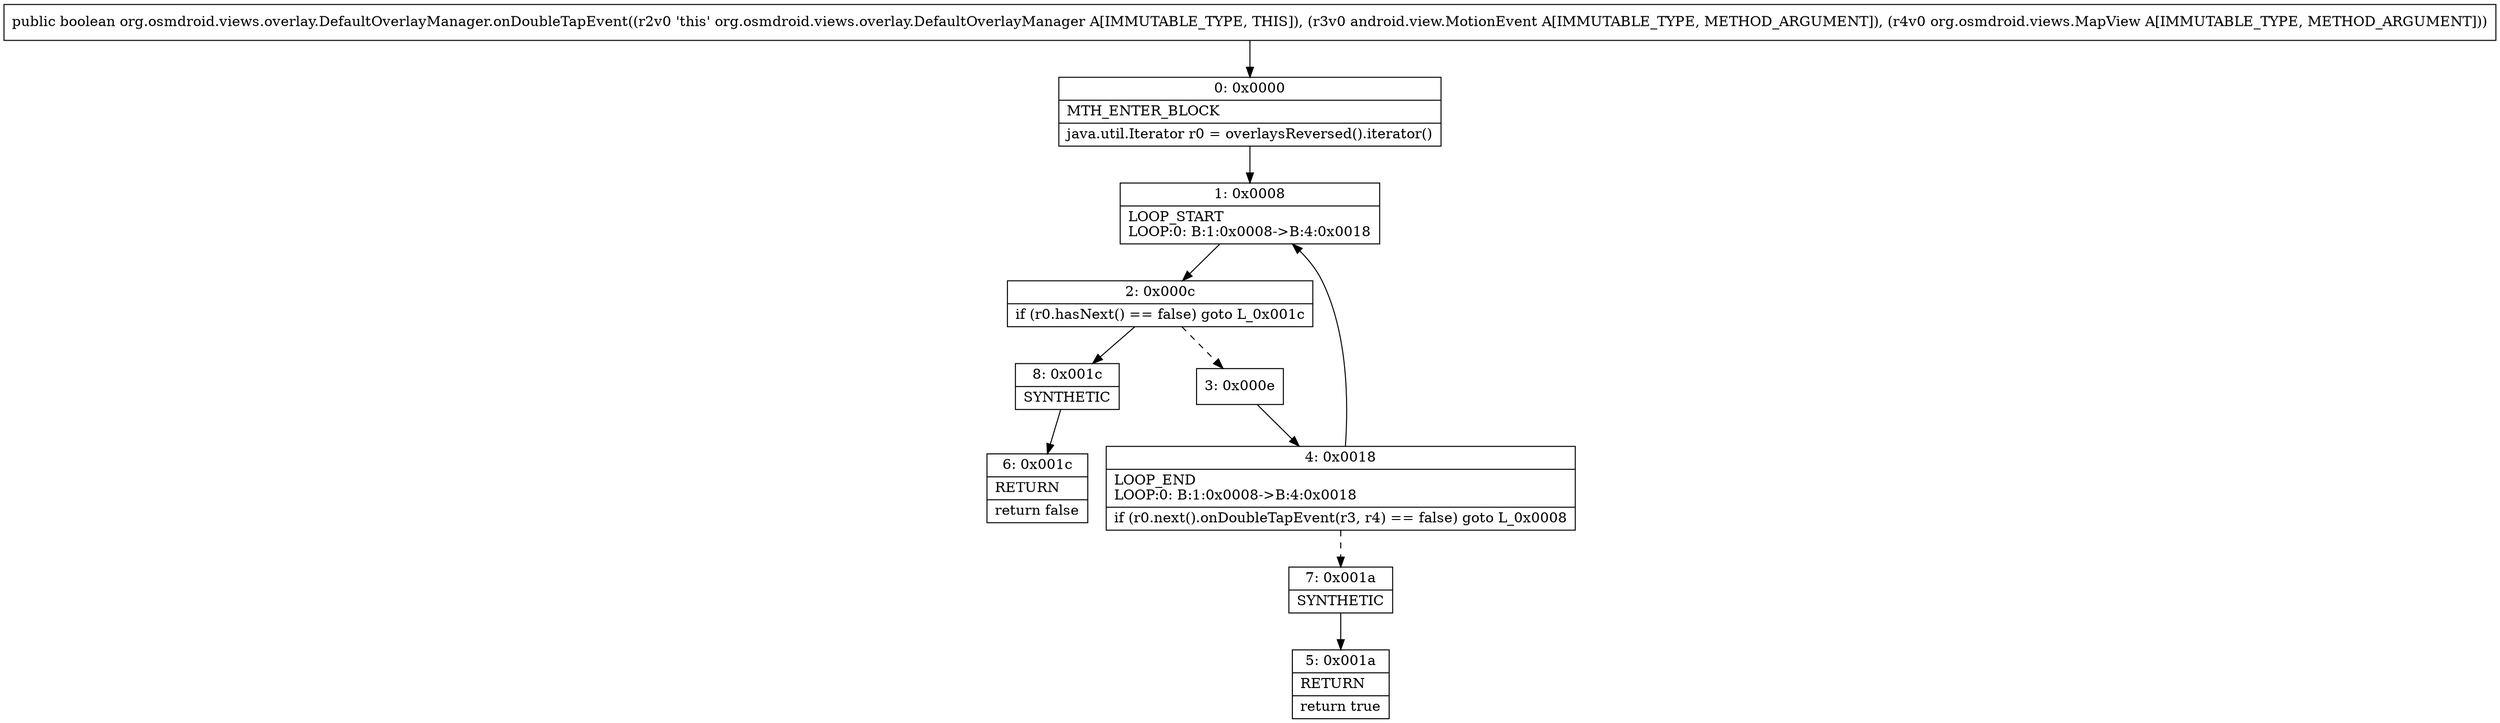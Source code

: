 digraph "CFG fororg.osmdroid.views.overlay.DefaultOverlayManager.onDoubleTapEvent(Landroid\/view\/MotionEvent;Lorg\/osmdroid\/views\/MapView;)Z" {
Node_0 [shape=record,label="{0\:\ 0x0000|MTH_ENTER_BLOCK\l|java.util.Iterator r0 = overlaysReversed().iterator()\l}"];
Node_1 [shape=record,label="{1\:\ 0x0008|LOOP_START\lLOOP:0: B:1:0x0008\-\>B:4:0x0018\l}"];
Node_2 [shape=record,label="{2\:\ 0x000c|if (r0.hasNext() == false) goto L_0x001c\l}"];
Node_3 [shape=record,label="{3\:\ 0x000e}"];
Node_4 [shape=record,label="{4\:\ 0x0018|LOOP_END\lLOOP:0: B:1:0x0008\-\>B:4:0x0018\l|if (r0.next().onDoubleTapEvent(r3, r4) == false) goto L_0x0008\l}"];
Node_5 [shape=record,label="{5\:\ 0x001a|RETURN\l|return true\l}"];
Node_6 [shape=record,label="{6\:\ 0x001c|RETURN\l|return false\l}"];
Node_7 [shape=record,label="{7\:\ 0x001a|SYNTHETIC\l}"];
Node_8 [shape=record,label="{8\:\ 0x001c|SYNTHETIC\l}"];
MethodNode[shape=record,label="{public boolean org.osmdroid.views.overlay.DefaultOverlayManager.onDoubleTapEvent((r2v0 'this' org.osmdroid.views.overlay.DefaultOverlayManager A[IMMUTABLE_TYPE, THIS]), (r3v0 android.view.MotionEvent A[IMMUTABLE_TYPE, METHOD_ARGUMENT]), (r4v0 org.osmdroid.views.MapView A[IMMUTABLE_TYPE, METHOD_ARGUMENT])) }"];
MethodNode -> Node_0;
Node_0 -> Node_1;
Node_1 -> Node_2;
Node_2 -> Node_3[style=dashed];
Node_2 -> Node_8;
Node_3 -> Node_4;
Node_4 -> Node_1;
Node_4 -> Node_7[style=dashed];
Node_7 -> Node_5;
Node_8 -> Node_6;
}


